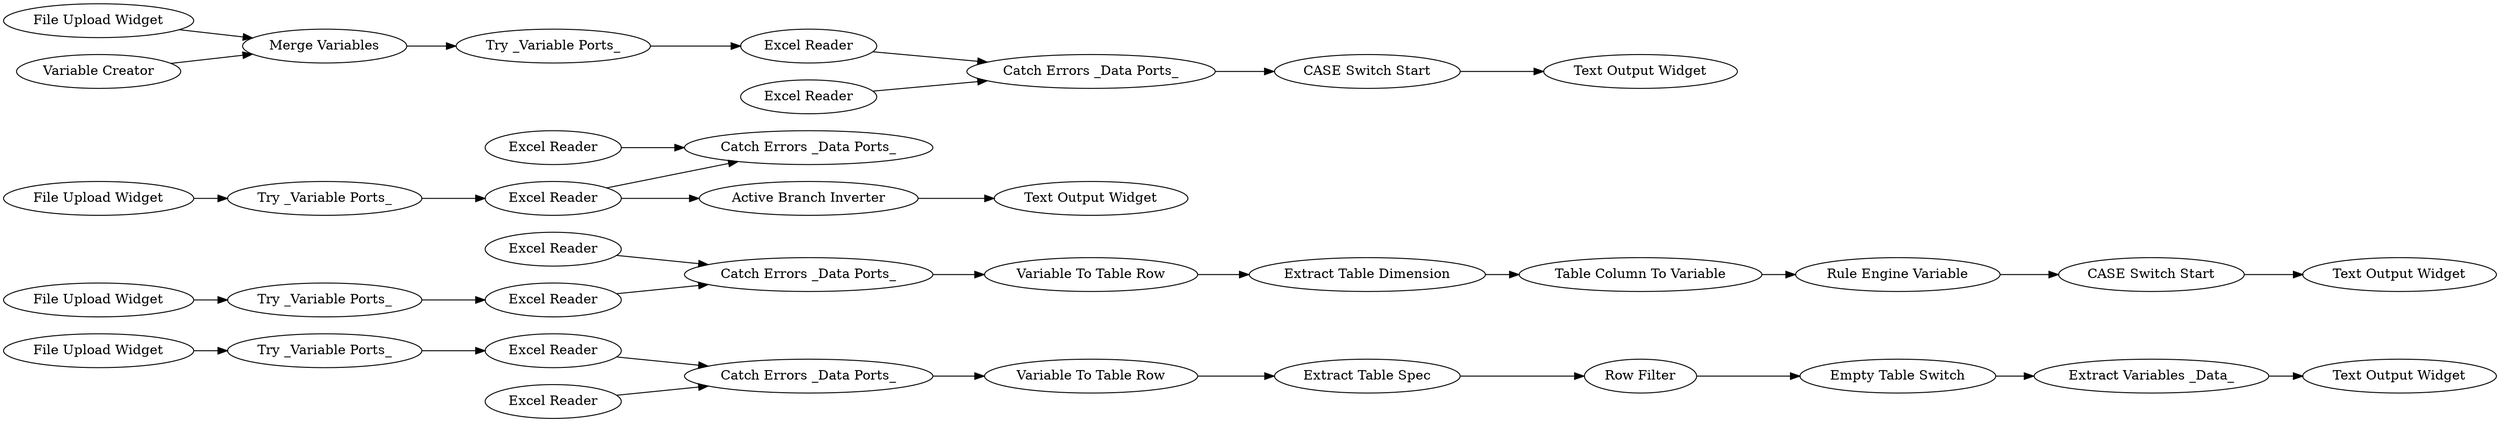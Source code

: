 digraph {
	1 [label="File Upload Widget"]
	2 [label="Excel Reader"]
	4 [label="Try _Variable Ports_"]
	5 [label="Catch Errors _Data Ports_"]
	6 [label="Excel Reader"]
	7 [label="Variable To Table Row"]
	8 [label="Extract Variables _Data_"]
	9 [label="Empty Table Switch"]
	10 [label="Extract Table Dimension"]
	11 [label="Row Filter"]
	12 [label="Extract Table Spec"]
	13 [label="CASE Switch Start"]
	14 [label="File Upload Widget"]
	15 [label="Excel Reader"]
	16 [label="Try _Variable Ports_"]
	17 [label="Catch Errors _Data Ports_"]
	18 [label="Excel Reader"]
	22 [label="Text Output Widget"]
	25 [label="Active Branch Inverter"]
	27 [label="File Upload Widget"]
	28 [label="Excel Reader"]
	29 [label="Try _Variable Ports_"]
	30 [label="Catch Errors _Data Ports_"]
	31 [label="Excel Reader"]
	33 [label="CASE Switch Start"]
	34 [label="Text Output Widget"]
	35 [label="Variable Creator"]
	36 [label="Merge Variables"]
	37 [label="Text Output Widget"]
	38 [label="Variable To Table Row"]
	39 [label="Rule Engine Variable"]
	40 [label="Table Column To Variable"]
	41 [label="Catch Errors _Data Ports_"]
	42 [label="Excel Reader"]
	43 [label="File Upload Widget"]
	44 [label="Excel Reader"]
	45 [label="Try _Variable Ports_"]
	46 [label="Text Output Widget"]
	1 -> 4
	2 -> 5
	4 -> 2
	5 -> 7
	6 -> 5
	7 -> 12
	8 -> 37
	9 -> 8
	10 -> 40
	11 -> 9
	12 -> 11
	13 -> 46
	14 -> 16
	15 -> 17
	15 -> 25
	16 -> 15
	18 -> 17
	25 -> 22
	27 -> 36
	28 -> 30
	29 -> 28
	30 -> 33
	31 -> 30
	33 -> 34
	35 -> 36
	36 -> 29
	38 -> 10
	39 -> 13
	40 -> 39
	41 -> 38
	42 -> 41
	43 -> 45
	44 -> 41
	45 -> 44
	rankdir=LR
}
